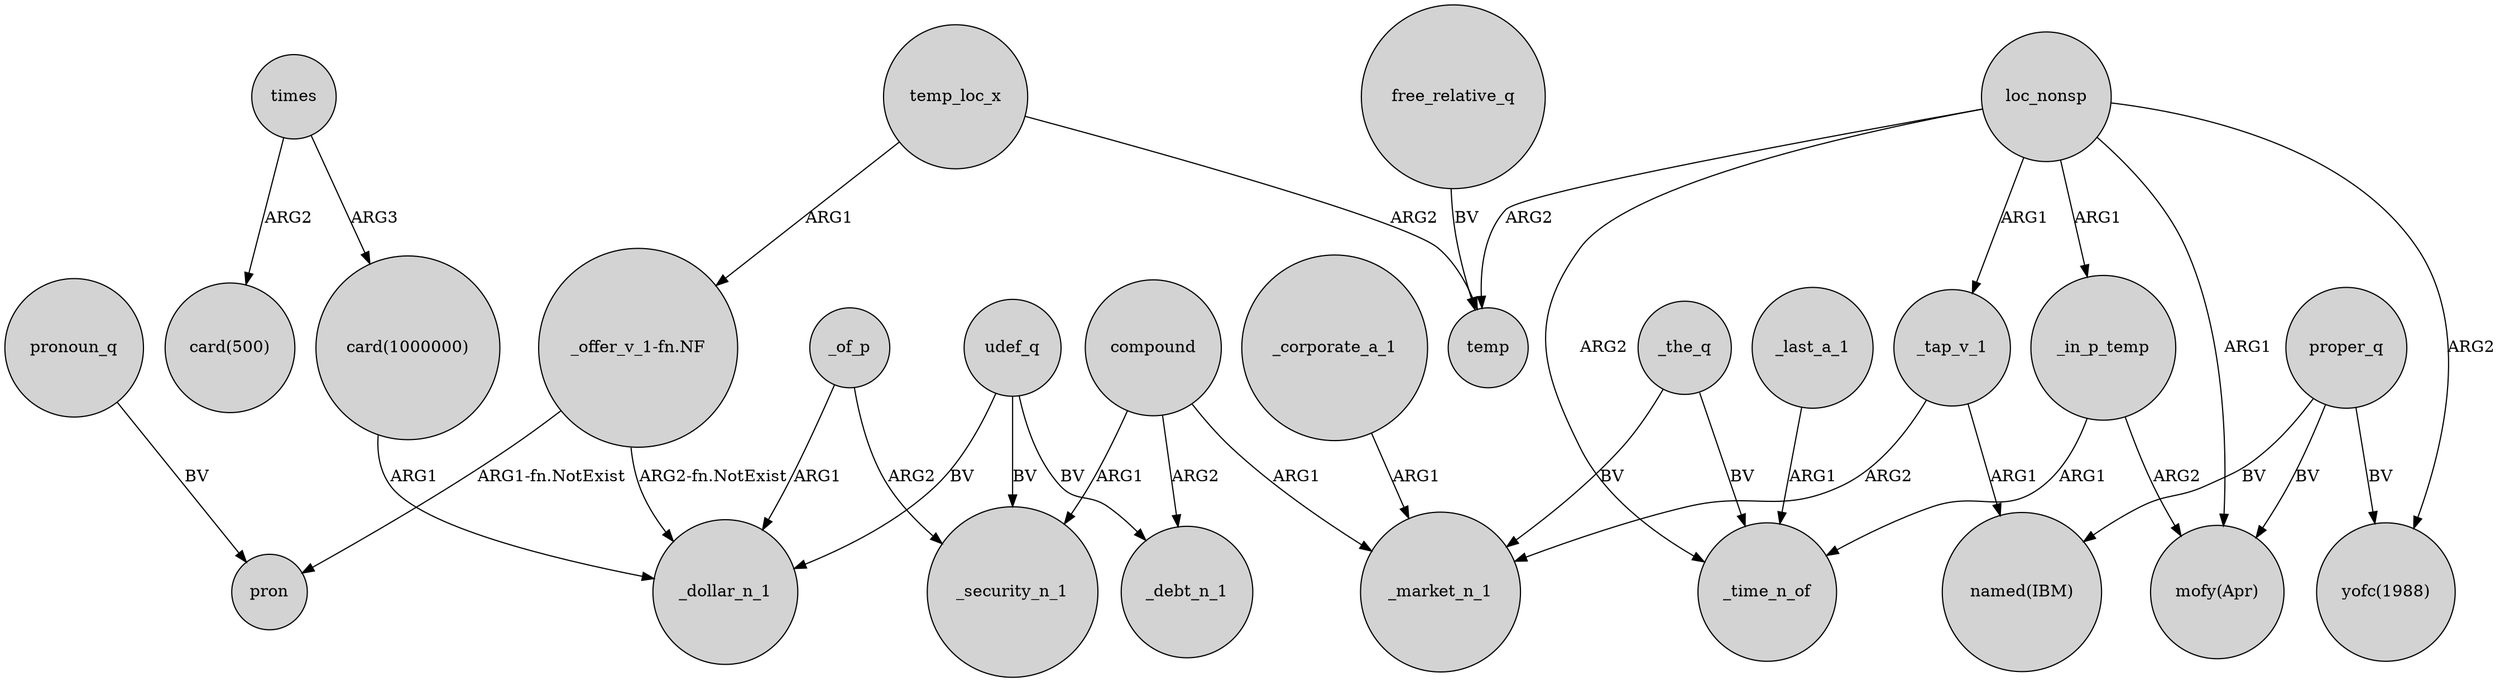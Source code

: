 digraph {
	node [shape=circle style=filled]
	"card(1000000)" -> _dollar_n_1 [label=ARG1]
	_last_a_1 -> _time_n_of [label=ARG1]
	_corporate_a_1 -> _market_n_1 [label=ARG1]
	_tap_v_1 -> _market_n_1 [label=ARG2]
	loc_nonsp -> _tap_v_1 [label=ARG1]
	udef_q -> _debt_n_1 [label=BV]
	_of_p -> _dollar_n_1 [label=ARG1]
	compound -> _debt_n_1 [label=ARG2]
	loc_nonsp -> _time_n_of [label=ARG2]
	"_offer_v_1-fn.NF" -> pron [label="ARG1-fn.NotExist"]
	proper_q -> "named(IBM)" [label=BV]
	proper_q -> "mofy(Apr)" [label=BV]
	compound -> _security_n_1 [label=ARG1]
	loc_nonsp -> _in_p_temp [label=ARG1]
	_of_p -> _security_n_1 [label=ARG2]
	pronoun_q -> pron [label=BV]
	"_offer_v_1-fn.NF" -> _dollar_n_1 [label="ARG2-fn.NotExist"]
	temp_loc_x -> temp [label=ARG2]
	_the_q -> _time_n_of [label=BV]
	loc_nonsp -> temp [label=ARG2]
	proper_q -> "yofc(1988)" [label=BV]
	times -> "card(1000000)" [label=ARG3]
	times -> "card(500)" [label=ARG2]
	_in_p_temp -> "mofy(Apr)" [label=ARG2]
	loc_nonsp -> "mofy(Apr)" [label=ARG1]
	_in_p_temp -> _time_n_of [label=ARG1]
	compound -> _market_n_1 [label=ARG1]
	_the_q -> _market_n_1 [label=BV]
	temp_loc_x -> "_offer_v_1-fn.NF" [label=ARG1]
	free_relative_q -> temp [label=BV]
	udef_q -> _dollar_n_1 [label=BV]
	udef_q -> _security_n_1 [label=BV]
	_tap_v_1 -> "named(IBM)" [label=ARG1]
	loc_nonsp -> "yofc(1988)" [label=ARG2]
}
